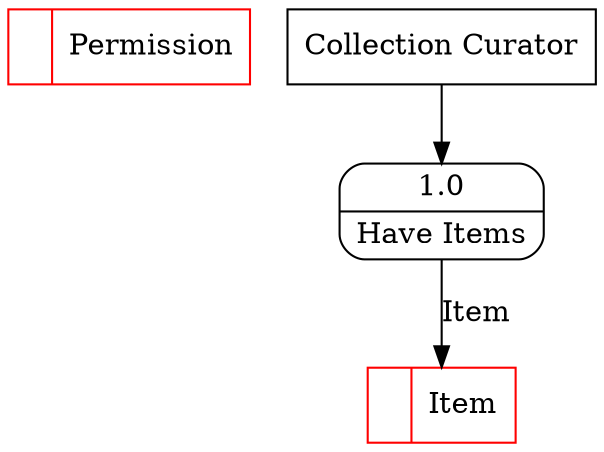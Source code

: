 digraph dfd2{ 
node[shape=record]
200 [label="<f0>  |<f1> Permission " color=red];
201 [label="<f0>  |<f1> Item " color=red];
202 [label="Collection Curator" shape=box];
203 [label="{<f0> 1.0|<f1> Have Items }" shape=Mrecord];
202 -> 203
203 -> 201 [label="Item"]
}